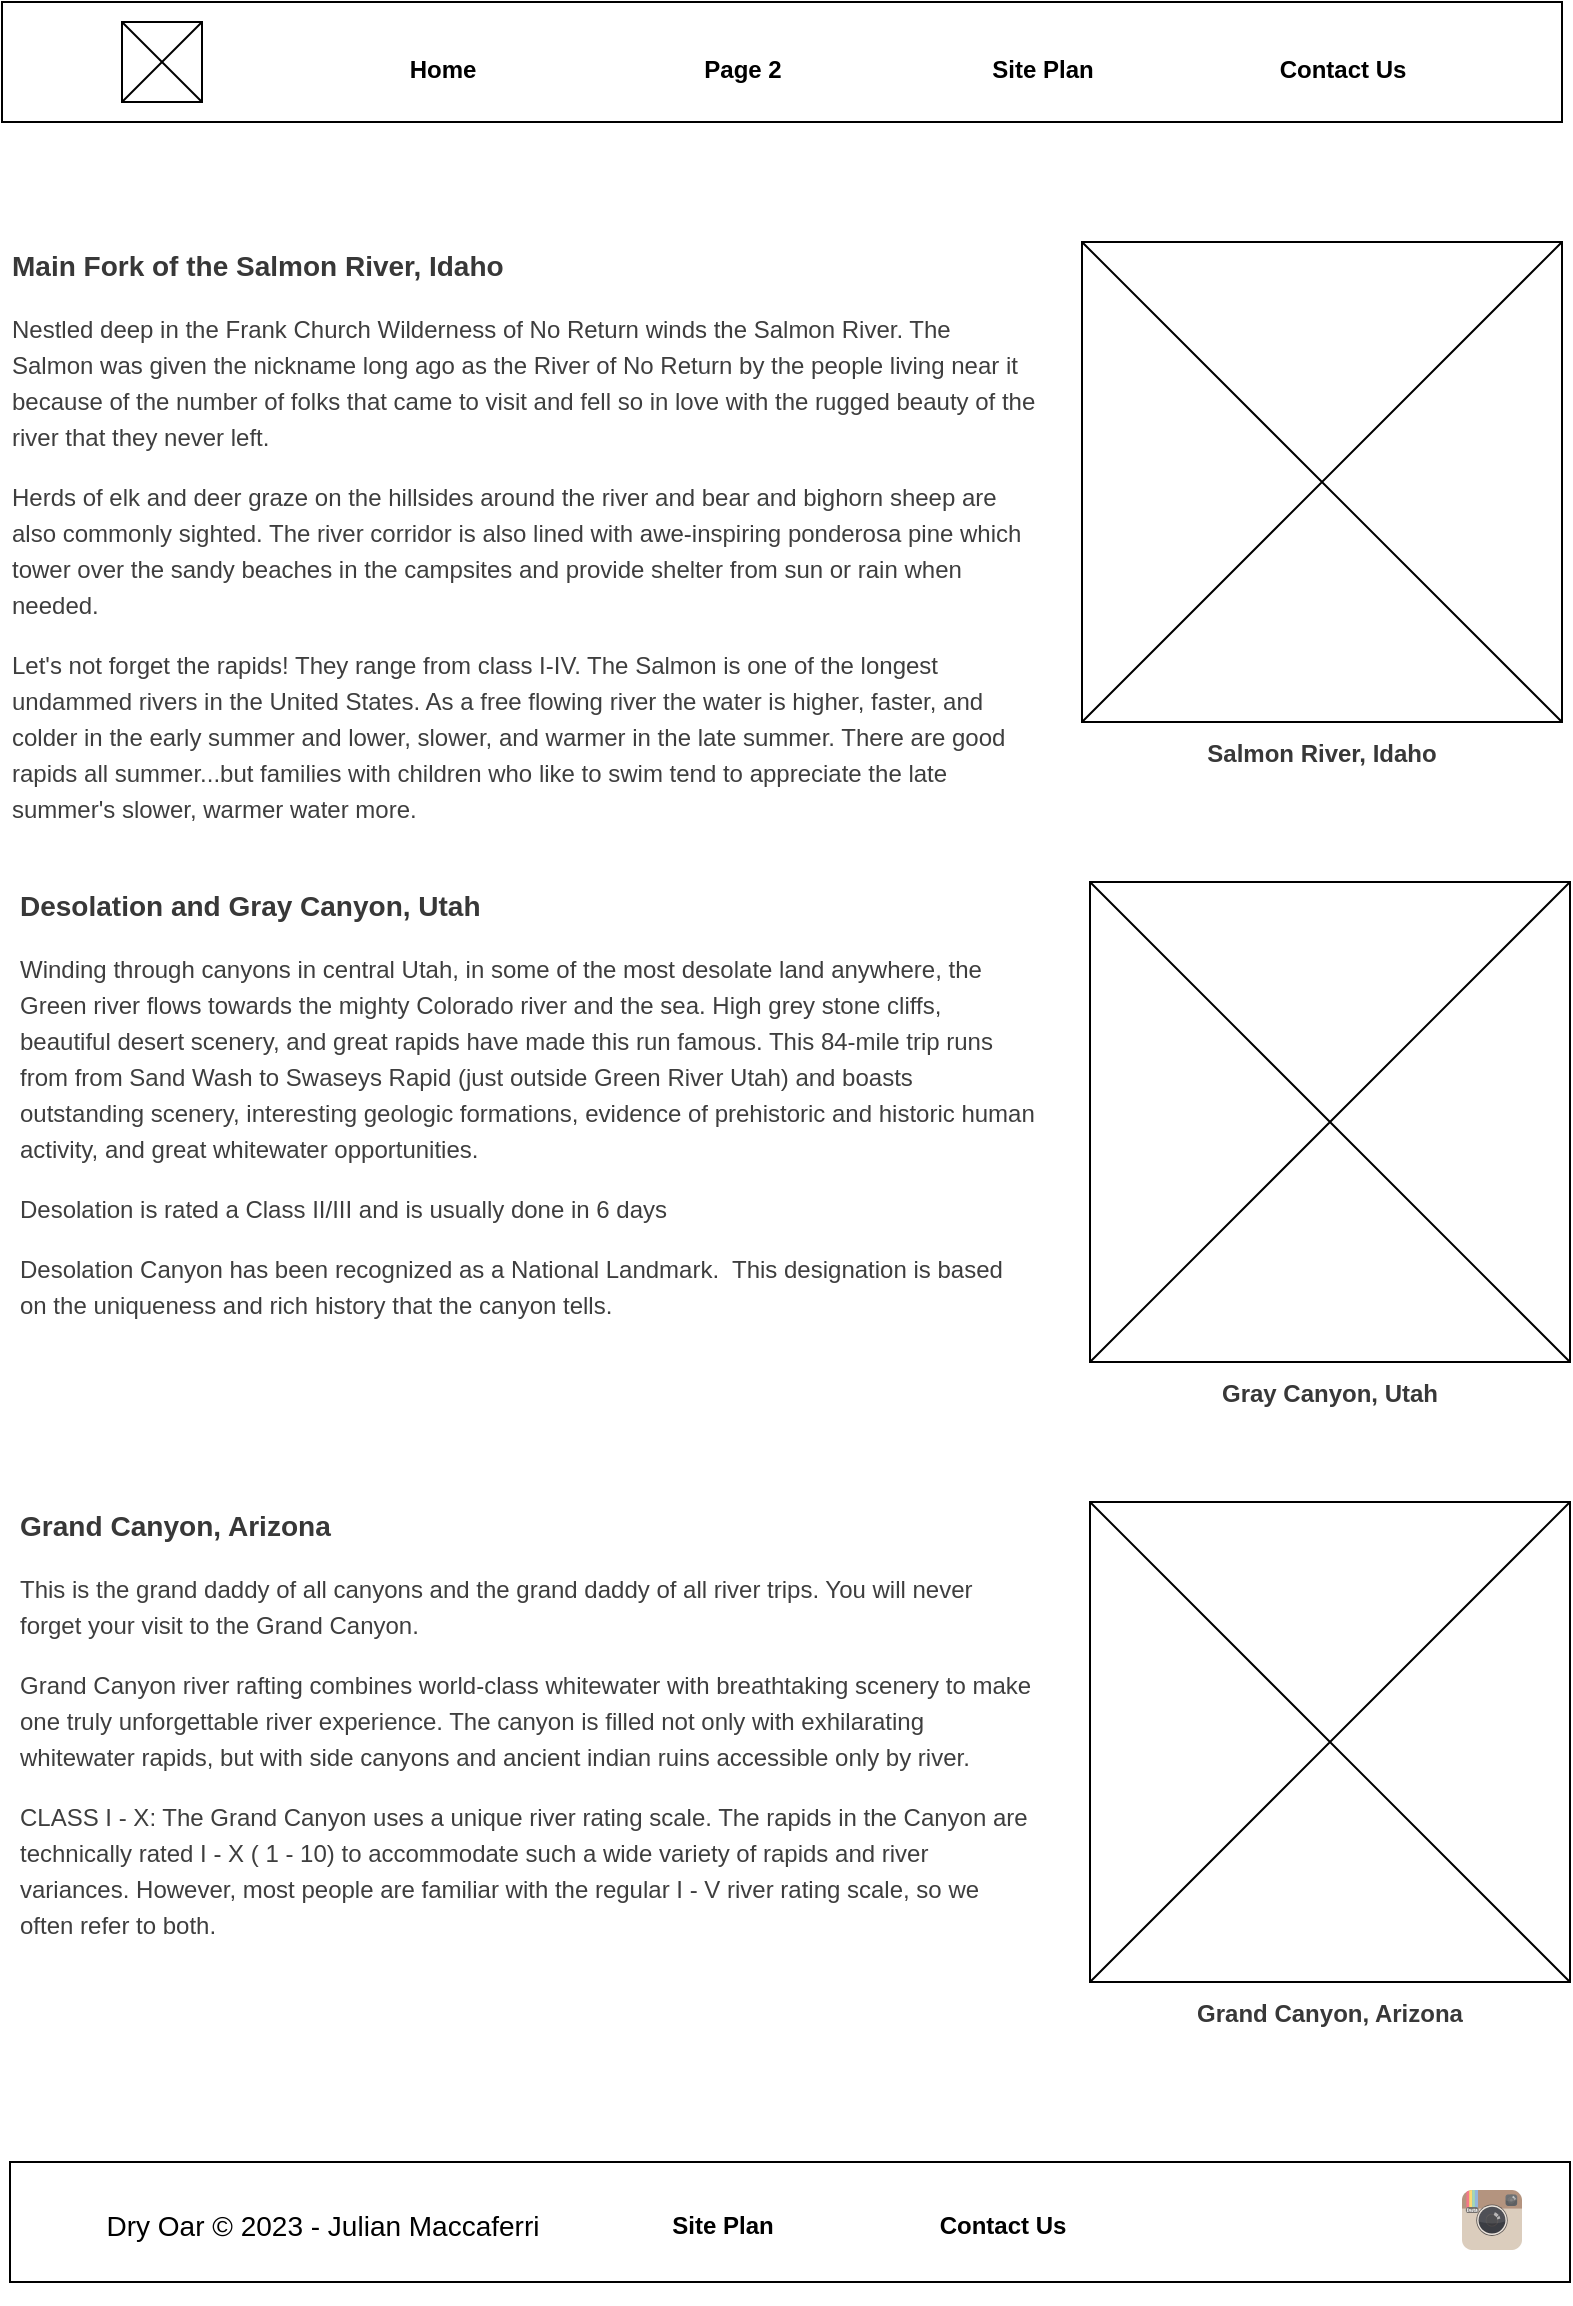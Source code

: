 <mxfile version="22.0.8" type="device">
  <diagram name="Página-1" id="VceBLxy5Brrg087lE8X1">
    <mxGraphModel dx="1035" dy="525" grid="1" gridSize="10" guides="1" tooltips="1" connect="1" arrows="1" fold="1" page="1" pageScale="1" pageWidth="827" pageHeight="1169" math="0" shadow="0">
      <root>
        <mxCell id="0" />
        <mxCell id="1" parent="0" />
        <mxCell id="QHZ2623m7SLd9PrWYG6z-1" value="" style="rounded=0;whiteSpace=wrap;html=1;" vertex="1" parent="1">
          <mxGeometry x="20" y="10" width="780" height="60" as="geometry" />
        </mxCell>
        <mxCell id="QHZ2623m7SLd9PrWYG6z-2" value="" style="whiteSpace=wrap;html=1;aspect=fixed;" vertex="1" parent="1">
          <mxGeometry x="80" y="20" width="40" height="40" as="geometry" />
        </mxCell>
        <mxCell id="QHZ2623m7SLd9PrWYG6z-3" value="" style="endArrow=none;html=1;rounded=0;entryX=1;entryY=0;entryDx=0;entryDy=0;exitX=0;exitY=1;exitDx=0;exitDy=0;" edge="1" parent="1" source="QHZ2623m7SLd9PrWYG6z-2" target="QHZ2623m7SLd9PrWYG6z-2">
          <mxGeometry width="50" height="50" relative="1" as="geometry">
            <mxPoint x="75" y="65" as="sourcePoint" />
            <mxPoint x="125" y="15" as="targetPoint" />
          </mxGeometry>
        </mxCell>
        <mxCell id="QHZ2623m7SLd9PrWYG6z-4" value="" style="endArrow=none;html=1;rounded=0;entryX=1;entryY=1;entryDx=0;entryDy=0;" edge="1" parent="1" target="QHZ2623m7SLd9PrWYG6z-2">
          <mxGeometry width="50" height="50" relative="1" as="geometry">
            <mxPoint x="80" y="20" as="sourcePoint" />
            <mxPoint x="130" y="60" as="targetPoint" />
          </mxGeometry>
        </mxCell>
        <mxCell id="QHZ2623m7SLd9PrWYG6z-5" value="&lt;font style=&quot;font-size: 12px;&quot;&gt;Home&lt;/font&gt;" style="text;strokeColor=none;fillColor=none;html=1;fontSize=24;fontStyle=1;verticalAlign=middle;align=center;" vertex="1" parent="1">
          <mxGeometry x="190" y="20" width="100" height="40" as="geometry" />
        </mxCell>
        <mxCell id="QHZ2623m7SLd9PrWYG6z-6" value="&lt;font style=&quot;font-size: 12px;&quot;&gt;Page 2&lt;/font&gt;" style="text;strokeColor=none;fillColor=none;html=1;fontSize=24;fontStyle=1;verticalAlign=middle;align=center;" vertex="1" parent="1">
          <mxGeometry x="340" y="20" width="100" height="40" as="geometry" />
        </mxCell>
        <mxCell id="QHZ2623m7SLd9PrWYG6z-7" value="&lt;span style=&quot;font-size: 12px;&quot;&gt;Site Plan&lt;/span&gt;" style="text;strokeColor=none;fillColor=none;html=1;fontSize=24;fontStyle=1;verticalAlign=middle;align=center;" vertex="1" parent="1">
          <mxGeometry x="490" y="20" width="100" height="40" as="geometry" />
        </mxCell>
        <mxCell id="QHZ2623m7SLd9PrWYG6z-8" value="&lt;span style=&quot;font-size: 12px;&quot;&gt;Contact Us&lt;/span&gt;" style="text;strokeColor=none;fillColor=none;html=1;fontSize=24;fontStyle=1;verticalAlign=middle;align=center;" vertex="1" parent="1">
          <mxGeometry x="640" y="20" width="100" height="40" as="geometry" />
        </mxCell>
        <mxCell id="QHZ2623m7SLd9PrWYG6z-9" value="" style="whiteSpace=wrap;html=1;aspect=fixed;" vertex="1" parent="1">
          <mxGeometry x="560" y="130" width="240" height="240" as="geometry" />
        </mxCell>
        <mxCell id="QHZ2623m7SLd9PrWYG6z-14" value="" style="shape=mxgraph.sysml.x;" vertex="1" parent="1">
          <mxGeometry x="560" y="130" width="240" height="240" as="geometry" />
        </mxCell>
        <mxCell id="QHZ2623m7SLd9PrWYG6z-15" value="&lt;h3 style=&quot;color: rgb(56, 56, 56); font-family: &amp;quot;Trebuchet MS&amp;quot;, &amp;quot;Lucida Sans Unicode&amp;quot;, &amp;quot;Lucida Grande&amp;quot;, &amp;quot;Lucida Sans&amp;quot;, Arial, sans-serif; text-align: start; background-color: rgb(255, 255, 255);&quot;&gt;&lt;font style=&quot;font-size: 12px;&quot;&gt;Salmon River, Idaho&lt;/font&gt;&lt;/h3&gt;" style="text;html=1;strokeColor=none;fillColor=none;align=center;verticalAlign=middle;whiteSpace=wrap;rounded=0;" vertex="1" parent="1">
          <mxGeometry x="560" y="370" width="240" height="30" as="geometry" />
        </mxCell>
        <mxCell id="QHZ2623m7SLd9PrWYG6z-16" value="&lt;h3 style=&quot;border-color: var(--border-color); color: rgb(56, 56, 56); font-family: &amp;quot;Trebuchet MS&amp;quot;, &amp;quot;Lucida Sans Unicode&amp;quot;, &amp;quot;Lucida Grande&amp;quot;, &amp;quot;Lucida Sans&amp;quot;, Arial, sans-serif; background-color: rgb(255, 255, 255);&quot;&gt;&lt;font style=&quot;border-color: var(--border-color); font-size: 14px;&quot;&gt;Main Fork of the Salmon River, Idaho&lt;/font&gt;&lt;/h3&gt;&lt;p style=&quot;line-height: 1.5em; color: rgb(62, 62, 62); background-color: rgb(255, 255, 255);&quot;&gt;&lt;font style=&quot;font-size: 12px;&quot;&gt;Nestled deep in the Frank Church Wilderness of No Return winds the Salmon River. The Salmon was given the nickname long ago as the River of No Return by the people living near it because of the number of folks that came to visit and fell so in love with the rugged beauty of the river that they never left.&lt;/font&gt;&lt;/p&gt;&lt;p style=&quot;line-height: 1.5em; color: rgb(62, 62, 62); background-color: rgb(255, 255, 255);&quot;&gt;Herds of elk and deer graze on the hillsides around the river and bear and bighorn sheep are also commonly sighted. The river corridor is also lined with awe-inspiring ponderosa pine which tower over the sandy beaches in the campsites and provide shelter from sun or rain when needed.&lt;/p&gt;&lt;p style=&quot;line-height: 1.5em; color: rgb(62, 62, 62); background-color: rgb(255, 255, 255);&quot;&gt;&lt;font style=&quot;font-size: 12px;&quot;&gt;Let&#39;s not forget the rapids! They range from class I-IV. The Salmon is one of the longest undammed rivers in the United States. As a free flowing river the water is higher, faster, and colder in the early summer and lower, slower, and warmer in the late summer. There are good rapids all summer...but families with children who like to swim tend to appreciate the late summer&#39;s slower, warmer water more.&lt;/font&gt;&lt;/p&gt;" style="text;html=1;strokeColor=none;fillColor=none;spacing=5;spacingTop=-20;whiteSpace=wrap;overflow=hidden;rounded=0;" vertex="1" parent="1">
          <mxGeometry x="20" y="130" width="520" height="300" as="geometry" />
        </mxCell>
        <mxCell id="QHZ2623m7SLd9PrWYG6z-28" value="" style="whiteSpace=wrap;html=1;aspect=fixed;" vertex="1" parent="1">
          <mxGeometry x="564" y="450" width="240" height="240" as="geometry" />
        </mxCell>
        <mxCell id="QHZ2623m7SLd9PrWYG6z-29" value="" style="shape=mxgraph.sysml.x;" vertex="1" parent="1">
          <mxGeometry x="564" y="450" width="240" height="240" as="geometry" />
        </mxCell>
        <mxCell id="QHZ2623m7SLd9PrWYG6z-30" value="&lt;h3 style=&quot;color: rgb(56, 56, 56); font-family: &amp;quot;Trebuchet MS&amp;quot;, &amp;quot;Lucida Sans Unicode&amp;quot;, &amp;quot;Lucida Grande&amp;quot;, &amp;quot;Lucida Sans&amp;quot;, Arial, sans-serif; text-align: start; background-color: rgb(255, 255, 255);&quot;&gt;&lt;font style=&quot;font-size: 12px;&quot;&gt;Gray Canyon, Utah&lt;/font&gt;&lt;/h3&gt;" style="text;html=1;strokeColor=none;fillColor=none;align=center;verticalAlign=middle;whiteSpace=wrap;rounded=0;" vertex="1" parent="1">
          <mxGeometry x="564" y="690" width="240" height="30" as="geometry" />
        </mxCell>
        <mxCell id="QHZ2623m7SLd9PrWYG6z-31" value="&lt;h3 style=&quot;border-color: var(--border-color); color: rgb(56, 56, 56); font-family: &amp;quot;Trebuchet MS&amp;quot;, &amp;quot;Lucida Sans Unicode&amp;quot;, &amp;quot;Lucida Grande&amp;quot;, &amp;quot;Lucida Sans&amp;quot;, Arial, sans-serif; background-color: rgb(255, 255, 255); font-size: 14px;&quot;&gt;&lt;font style=&quot;border-color: var(--border-color); font-size: 14px;&quot;&gt;Desolation and Gray Canyon, Utah&lt;/font&gt;&lt;/h3&gt;&lt;p style=&quot;line-height: 1.5em; color: rgb(62, 62, 62); font-family: &amp;quot;Trebuchet MS&amp;quot;, &amp;quot;Lucida Sans Unicode&amp;quot;, &amp;quot;Lucida Grande&amp;quot;, &amp;quot;Lucida Sans&amp;quot;, Arial, sans-serif; background-color: rgb(255, 255, 255);&quot;&gt;&lt;font style=&quot;font-size: 12px;&quot;&gt;Winding through canyons in central Utah, in some of the most desolate land anywhere, the Green river flows towards the mighty Colorado river and the sea. High grey stone cliffs, beautiful desert scenery, and great rapids have made this run famous. This 84-mile trip runs from from Sand Wash to Swaseys Rapid (just outside Green River Utah) and boasts outstanding scenery, interesting geologic formations, evidence of prehistoric and historic human activity, and great whitewater opportunities.&lt;/font&gt;&lt;/p&gt;&lt;p style=&quot;line-height: 1.5em; color: rgb(62, 62, 62); font-family: &amp;quot;Trebuchet MS&amp;quot;, &amp;quot;Lucida Sans Unicode&amp;quot;, &amp;quot;Lucida Grande&amp;quot;, &amp;quot;Lucida Sans&amp;quot;, Arial, sans-serif; background-color: rgb(255, 255, 255);&quot;&gt;&lt;font style=&quot;font-size: 12px;&quot;&gt;Desolation is rated a Class II/III and is usually done in 6 days&lt;/font&gt;&lt;/p&gt;&lt;p style=&quot;line-height: 1.5em; color: rgb(62, 62, 62); font-family: &amp;quot;Trebuchet MS&amp;quot;, &amp;quot;Lucida Sans Unicode&amp;quot;, &amp;quot;Lucida Grande&amp;quot;, &amp;quot;Lucida Sans&amp;quot;, Arial, sans-serif; background-color: rgb(255, 255, 255);&quot;&gt;&lt;font style=&quot;font-size: 12px;&quot;&gt;Desolation Canyon has been recognized as a National Landmark.&amp;nbsp; This designation is based on the uniqueness and rich history that the canyon tells.&lt;/font&gt;&lt;/p&gt;" style="text;html=1;strokeColor=none;fillColor=none;spacing=5;spacingTop=-20;whiteSpace=wrap;overflow=hidden;rounded=0;" vertex="1" parent="1">
          <mxGeometry x="24" y="450" width="516" height="270" as="geometry" />
        </mxCell>
        <mxCell id="QHZ2623m7SLd9PrWYG6z-32" value="" style="whiteSpace=wrap;html=1;aspect=fixed;" vertex="1" parent="1">
          <mxGeometry x="564" y="760" width="240" height="240" as="geometry" />
        </mxCell>
        <mxCell id="QHZ2623m7SLd9PrWYG6z-33" value="" style="shape=mxgraph.sysml.x;" vertex="1" parent="1">
          <mxGeometry x="564" y="760" width="240" height="240" as="geometry" />
        </mxCell>
        <mxCell id="QHZ2623m7SLd9PrWYG6z-34" value="&lt;h3 style=&quot;color: rgb(56, 56, 56); font-family: &amp;quot;Trebuchet MS&amp;quot;, &amp;quot;Lucida Sans Unicode&amp;quot;, &amp;quot;Lucida Grande&amp;quot;, &amp;quot;Lucida Sans&amp;quot;, Arial, sans-serif; text-align: start; background-color: rgb(255, 255, 255);&quot;&gt;&lt;font style=&quot;font-size: 12px;&quot;&gt;Grand Canyon, Arizona&lt;/font&gt;&lt;/h3&gt;" style="text;html=1;strokeColor=none;fillColor=none;align=center;verticalAlign=middle;whiteSpace=wrap;rounded=0;" vertex="1" parent="1">
          <mxGeometry x="564" y="1000" width="240" height="30" as="geometry" />
        </mxCell>
        <mxCell id="QHZ2623m7SLd9PrWYG6z-35" value="&lt;h3 style=&quot;color: rgb(56, 56, 56); font-family: &amp;quot;Trebuchet MS&amp;quot;, &amp;quot;Lucida Sans Unicode&amp;quot;, &amp;quot;Lucida Grande&amp;quot;, &amp;quot;Lucida Sans&amp;quot;, Arial, sans-serif; background-color: rgb(255, 255, 255);&quot;&gt;Grand Canyon, Arizona&lt;/h3&gt;&lt;p style=&quot;line-height: 1.5em; color: rgb(62, 62, 62); font-family: &amp;quot;Trebuchet MS&amp;quot;, &amp;quot;Lucida Sans Unicode&amp;quot;, &amp;quot;Lucida Grande&amp;quot;, &amp;quot;Lucida Sans&amp;quot;, Arial, sans-serif; background-color: rgb(255, 255, 255);&quot;&gt;&lt;font style=&quot;font-size: 12px;&quot;&gt;This is the grand daddy of all canyons and the grand daddy of all river trips. You will never forget your visit to the Grand Canyon.&lt;/font&gt;&lt;/p&gt;&lt;p style=&quot;line-height: 1.5em; color: rgb(62, 62, 62); font-family: &amp;quot;Trebuchet MS&amp;quot;, &amp;quot;Lucida Sans Unicode&amp;quot;, &amp;quot;Lucida Grande&amp;quot;, &amp;quot;Lucida Sans&amp;quot;, Arial, sans-serif; background-color: rgb(255, 255, 255);&quot;&gt;&lt;font style=&quot;font-size: 12px;&quot;&gt;Grand Canyon river rafting combines world-class whitewater with breathtaking scenery to make one truly unforgettable river experience. The canyon is filled not only with exhilarating whitewater rapids, but with side canyons and ancient indian ruins accessible only by river.&lt;/font&gt;&lt;/p&gt;&lt;p style=&quot;line-height: 1.5em; color: rgb(62, 62, 62); font-family: &amp;quot;Trebuchet MS&amp;quot;, &amp;quot;Lucida Sans Unicode&amp;quot;, &amp;quot;Lucida Grande&amp;quot;, &amp;quot;Lucida Sans&amp;quot;, Arial, sans-serif; background-color: rgb(255, 255, 255);&quot;&gt;&lt;font style=&quot;font-size: 12px;&quot;&gt;CLASS I - X: The Grand Canyon uses a unique river rating scale. The rapids in the Canyon are technically rated I - X ( 1 - 10) to accommodate such a wide variety of rapids and river variances. However, most people are familiar with the regular I - V river rating scale, so we often refer to both.&lt;/font&gt;&lt;/p&gt;" style="text;html=1;strokeColor=none;fillColor=none;spacing=5;spacingTop=-20;whiteSpace=wrap;overflow=hidden;rounded=0;" vertex="1" parent="1">
          <mxGeometry x="24" y="760" width="516" height="320" as="geometry" />
        </mxCell>
        <mxCell id="QHZ2623m7SLd9PrWYG6z-38" value="" style="rounded=0;whiteSpace=wrap;html=1;" vertex="1" parent="1">
          <mxGeometry x="24" y="1090" width="780" height="60" as="geometry" />
        </mxCell>
        <mxCell id="QHZ2623m7SLd9PrWYG6z-42" value="&lt;p style=&quot;font-weight: 400; text-align: start; font-size: 14px;&quot;&gt;&lt;font style=&quot;font-size: 14px;&quot;&gt;Dry Oar © 2023 - Julian Maccaferri&lt;/font&gt;&lt;/p&gt;&lt;div style=&quot;font-size: 14px;&quot;&gt;&lt;br&gt;&lt;/div&gt;" style="text;strokeColor=none;fillColor=none;html=1;fontSize=24;fontStyle=1;verticalAlign=middle;align=center;" vertex="1" parent="1">
          <mxGeometry x="130" y="1110" width="100" height="40" as="geometry" />
        </mxCell>
        <mxCell id="QHZ2623m7SLd9PrWYG6z-44" value="&lt;span style=&quot;font-size: 12px;&quot;&gt;Site Plan&lt;/span&gt;" style="text;strokeColor=none;fillColor=none;html=1;fontSize=24;fontStyle=1;verticalAlign=middle;align=center;" vertex="1" parent="1">
          <mxGeometry x="330" y="1098" width="100" height="40" as="geometry" />
        </mxCell>
        <mxCell id="QHZ2623m7SLd9PrWYG6z-45" value="&lt;span style=&quot;font-size: 12px;&quot;&gt;Contact Us&lt;/span&gt;" style="text;strokeColor=none;fillColor=none;html=1;fontSize=24;fontStyle=1;verticalAlign=middle;align=center;" vertex="1" parent="1">
          <mxGeometry x="470" y="1098" width="100" height="40" as="geometry" />
        </mxCell>
        <mxCell id="QHZ2623m7SLd9PrWYG6z-48" value="" style="shape=image;html=1;verticalAlign=top;verticalLabelPosition=bottom;labelBackgroundColor=#ffffff;imageAspect=0;aspect=fixed;image=https://cdn1.iconfinder.com/data/icons/social-media-2285/512/Colored_Facebook3_svg-128.png" vertex="1" parent="1">
          <mxGeometry x="630" y="1104.5" width="30" height="30" as="geometry" />
        </mxCell>
        <mxCell id="QHZ2623m7SLd9PrWYG6z-49" value="" style="shape=image;html=1;verticalAlign=top;verticalLabelPosition=bottom;labelBackgroundColor=#ffffff;imageAspect=0;aspect=fixed;image=https://cdn2.iconfinder.com/data/icons/social-media-2285/512/1_Twitter3_colored_svg-128.png" vertex="1" parent="1">
          <mxGeometry x="690" y="1105" width="30" height="30" as="geometry" />
        </mxCell>
        <mxCell id="QHZ2623m7SLd9PrWYG6z-50" value="" style="dashed=0;outlineConnect=0;html=1;align=center;labelPosition=center;verticalLabelPosition=bottom;verticalAlign=top;shape=mxgraph.weblogos.instagram;fillColor=#6FC0E4;gradientColor=#1E305B" vertex="1" parent="1">
          <mxGeometry x="750" y="1104" width="30" height="30" as="geometry" />
        </mxCell>
      </root>
    </mxGraphModel>
  </diagram>
</mxfile>
